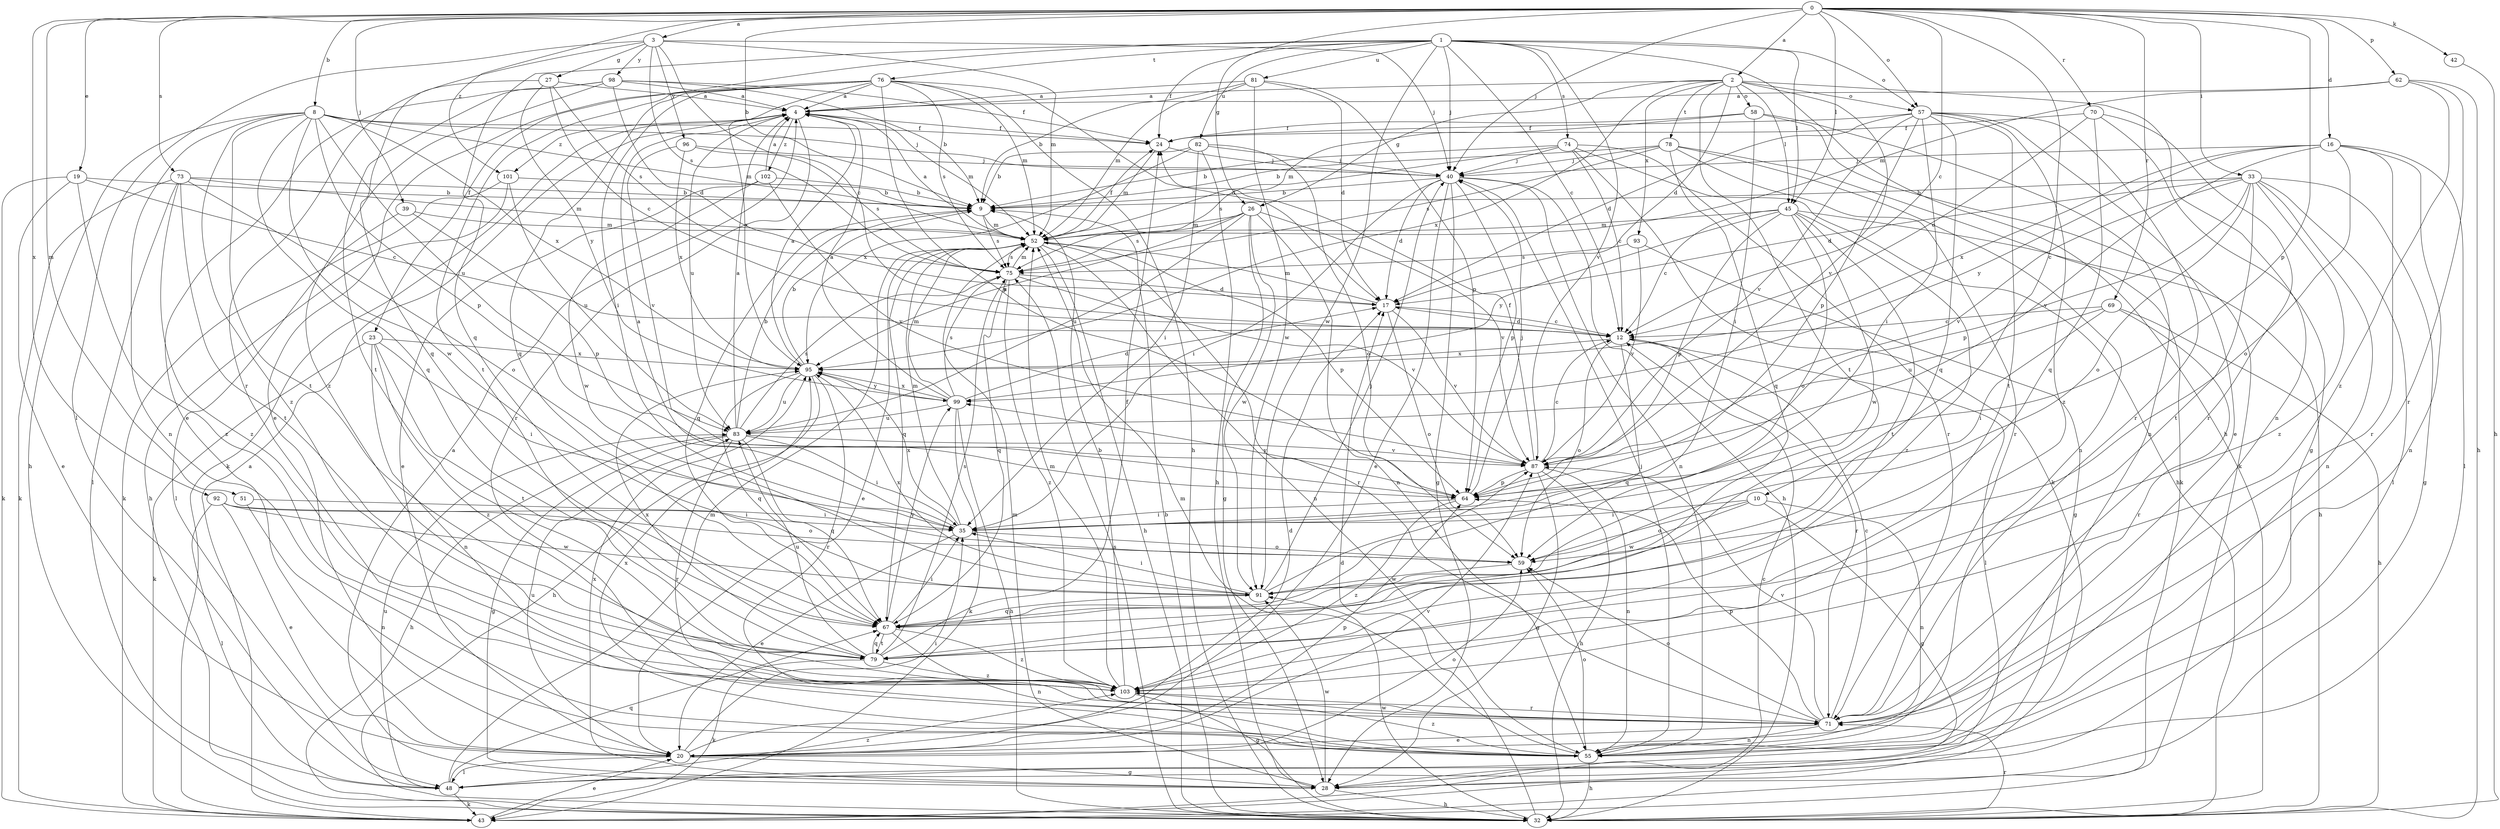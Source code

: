 strict digraph  {
0;
1;
2;
3;
4;
8;
9;
10;
12;
16;
17;
19;
20;
23;
24;
26;
27;
28;
32;
33;
35;
39;
40;
42;
43;
45;
48;
51;
52;
55;
57;
58;
59;
62;
64;
67;
69;
70;
71;
73;
74;
75;
76;
78;
79;
81;
82;
83;
87;
91;
92;
93;
95;
96;
98;
99;
101;
102;
103;
0 -> 2  [label=a];
0 -> 3  [label=a];
0 -> 8  [label=b];
0 -> 9  [label=b];
0 -> 10  [label=c];
0 -> 12  [label=c];
0 -> 16  [label=d];
0 -> 19  [label=e];
0 -> 26  [label=g];
0 -> 33  [label=i];
0 -> 39  [label=j];
0 -> 40  [label=j];
0 -> 42  [label=k];
0 -> 45  [label=l];
0 -> 51  [label=m];
0 -> 57  [label=o];
0 -> 62  [label=p];
0 -> 64  [label=p];
0 -> 69  [label=r];
0 -> 70  [label=r];
0 -> 73  [label=s];
0 -> 92  [label=x];
0 -> 101  [label=z];
1 -> 12  [label=c];
1 -> 23  [label=f];
1 -> 24  [label=f];
1 -> 32  [label=h];
1 -> 40  [label=j];
1 -> 45  [label=l];
1 -> 57  [label=o];
1 -> 67  [label=q];
1 -> 74  [label=s];
1 -> 76  [label=t];
1 -> 81  [label=u];
1 -> 82  [label=u];
1 -> 87  [label=v];
1 -> 91  [label=w];
2 -> 4  [label=a];
2 -> 17  [label=d];
2 -> 26  [label=g];
2 -> 45  [label=l];
2 -> 55  [label=n];
2 -> 57  [label=o];
2 -> 58  [label=o];
2 -> 78  [label=t];
2 -> 79  [label=t];
2 -> 87  [label=v];
2 -> 93  [label=x];
2 -> 95  [label=x];
3 -> 12  [label=c];
3 -> 27  [label=g];
3 -> 40  [label=j];
3 -> 48  [label=l];
3 -> 52  [label=m];
3 -> 71  [label=r];
3 -> 75  [label=s];
3 -> 96  [label=y];
3 -> 98  [label=y];
4 -> 24  [label=f];
4 -> 43  [label=k];
4 -> 52  [label=m];
4 -> 71  [label=r];
4 -> 83  [label=u];
4 -> 101  [label=z];
4 -> 102  [label=z];
8 -> 24  [label=f];
8 -> 32  [label=h];
8 -> 40  [label=j];
8 -> 52  [label=m];
8 -> 55  [label=n];
8 -> 64  [label=p];
8 -> 67  [label=q];
8 -> 79  [label=t];
8 -> 83  [label=u];
8 -> 91  [label=w];
8 -> 95  [label=x];
8 -> 103  [label=z];
9 -> 52  [label=m];
9 -> 67  [label=q];
9 -> 75  [label=s];
10 -> 28  [label=g];
10 -> 35  [label=i];
10 -> 55  [label=n];
10 -> 59  [label=o];
10 -> 91  [label=w];
12 -> 17  [label=d];
12 -> 48  [label=l];
12 -> 59  [label=o];
12 -> 67  [label=q];
12 -> 71  [label=r];
12 -> 95  [label=x];
16 -> 40  [label=j];
16 -> 48  [label=l];
16 -> 55  [label=n];
16 -> 59  [label=o];
16 -> 71  [label=r];
16 -> 87  [label=v];
16 -> 95  [label=x];
16 -> 99  [label=y];
17 -> 12  [label=c];
17 -> 52  [label=m];
17 -> 59  [label=o];
17 -> 87  [label=v];
19 -> 9  [label=b];
19 -> 12  [label=c];
19 -> 20  [label=e];
19 -> 43  [label=k];
19 -> 103  [label=z];
20 -> 17  [label=d];
20 -> 28  [label=g];
20 -> 35  [label=i];
20 -> 48  [label=l];
20 -> 59  [label=o];
20 -> 64  [label=p];
20 -> 83  [label=u];
20 -> 87  [label=v];
23 -> 35  [label=i];
23 -> 43  [label=k];
23 -> 55  [label=n];
23 -> 79  [label=t];
23 -> 95  [label=x];
23 -> 103  [label=z];
24 -> 40  [label=j];
24 -> 52  [label=m];
26 -> 28  [label=g];
26 -> 52  [label=m];
26 -> 55  [label=n];
26 -> 75  [label=s];
26 -> 83  [label=u];
26 -> 87  [label=v];
26 -> 91  [label=w];
26 -> 95  [label=x];
27 -> 4  [label=a];
27 -> 12  [label=c];
27 -> 67  [label=q];
27 -> 75  [label=s];
27 -> 99  [label=y];
28 -> 4  [label=a];
28 -> 32  [label=h];
28 -> 52  [label=m];
28 -> 91  [label=w];
28 -> 95  [label=x];
32 -> 9  [label=b];
32 -> 17  [label=d];
32 -> 71  [label=r];
32 -> 75  [label=s];
32 -> 91  [label=w];
33 -> 9  [label=b];
33 -> 17  [label=d];
33 -> 28  [label=g];
33 -> 48  [label=l];
33 -> 55  [label=n];
33 -> 59  [label=o];
33 -> 64  [label=p];
33 -> 79  [label=t];
33 -> 87  [label=v];
33 -> 103  [label=z];
35 -> 4  [label=a];
35 -> 20  [label=e];
35 -> 52  [label=m];
35 -> 59  [label=o];
35 -> 95  [label=x];
39 -> 48  [label=l];
39 -> 52  [label=m];
39 -> 64  [label=p];
40 -> 9  [label=b];
40 -> 17  [label=d];
40 -> 20  [label=e];
40 -> 28  [label=g];
40 -> 32  [label=h];
40 -> 35  [label=i];
40 -> 55  [label=n];
40 -> 64  [label=p];
42 -> 32  [label=h];
43 -> 4  [label=a];
43 -> 12  [label=c];
43 -> 20  [label=e];
45 -> 12  [label=c];
45 -> 32  [label=h];
45 -> 52  [label=m];
45 -> 59  [label=o];
45 -> 64  [label=p];
45 -> 79  [label=t];
45 -> 91  [label=w];
45 -> 99  [label=y];
45 -> 103  [label=z];
48 -> 43  [label=k];
48 -> 52  [label=m];
48 -> 67  [label=q];
48 -> 83  [label=u];
48 -> 103  [label=z];
51 -> 35  [label=i];
51 -> 55  [label=n];
52 -> 4  [label=a];
52 -> 20  [label=e];
52 -> 24  [label=f];
52 -> 32  [label=h];
52 -> 55  [label=n];
52 -> 64  [label=p];
52 -> 67  [label=q];
52 -> 71  [label=r];
52 -> 75  [label=s];
55 -> 32  [label=h];
55 -> 40  [label=j];
55 -> 52  [label=m];
55 -> 59  [label=o];
55 -> 95  [label=x];
55 -> 103  [label=z];
57 -> 17  [label=d];
57 -> 20  [label=e];
57 -> 24  [label=f];
57 -> 35  [label=i];
57 -> 64  [label=p];
57 -> 67  [label=q];
57 -> 71  [label=r];
57 -> 79  [label=t];
57 -> 87  [label=v];
57 -> 103  [label=z];
58 -> 24  [label=f];
58 -> 35  [label=i];
58 -> 43  [label=k];
58 -> 52  [label=m];
58 -> 55  [label=n];
59 -> 91  [label=w];
62 -> 4  [label=a];
62 -> 32  [label=h];
62 -> 52  [label=m];
62 -> 71  [label=r];
62 -> 103  [label=z];
64 -> 35  [label=i];
64 -> 40  [label=j];
64 -> 99  [label=y];
64 -> 103  [label=z];
67 -> 35  [label=i];
67 -> 55  [label=n];
67 -> 79  [label=t];
67 -> 99  [label=y];
67 -> 103  [label=z];
69 -> 12  [label=c];
69 -> 32  [label=h];
69 -> 35  [label=i];
69 -> 71  [label=r];
69 -> 83  [label=u];
70 -> 12  [label=c];
70 -> 24  [label=f];
70 -> 28  [label=g];
70 -> 67  [label=q];
70 -> 71  [label=r];
71 -> 12  [label=c];
71 -> 20  [label=e];
71 -> 55  [label=n];
71 -> 59  [label=o];
71 -> 64  [label=p];
71 -> 87  [label=v];
73 -> 9  [label=b];
73 -> 43  [label=k];
73 -> 48  [label=l];
73 -> 52  [label=m];
73 -> 59  [label=o];
73 -> 79  [label=t];
73 -> 103  [label=z];
74 -> 9  [label=b];
74 -> 12  [label=c];
74 -> 32  [label=h];
74 -> 40  [label=j];
74 -> 43  [label=k];
74 -> 71  [label=r];
74 -> 75  [label=s];
75 -> 17  [label=d];
75 -> 52  [label=m];
75 -> 67  [label=q];
75 -> 87  [label=v];
75 -> 103  [label=z];
76 -> 4  [label=a];
76 -> 17  [label=d];
76 -> 20  [label=e];
76 -> 32  [label=h];
76 -> 35  [label=i];
76 -> 52  [label=m];
76 -> 64  [label=p];
76 -> 67  [label=q];
76 -> 75  [label=s];
76 -> 79  [label=t];
76 -> 95  [label=x];
78 -> 9  [label=b];
78 -> 40  [label=j];
78 -> 43  [label=k];
78 -> 55  [label=n];
78 -> 67  [label=q];
78 -> 71  [label=r];
78 -> 75  [label=s];
79 -> 24  [label=f];
79 -> 43  [label=k];
79 -> 67  [label=q];
79 -> 75  [label=s];
79 -> 83  [label=u];
79 -> 95  [label=x];
79 -> 103  [label=z];
81 -> 4  [label=a];
81 -> 9  [label=b];
81 -> 17  [label=d];
81 -> 52  [label=m];
81 -> 64  [label=p];
81 -> 91  [label=w];
82 -> 9  [label=b];
82 -> 32  [label=h];
82 -> 35  [label=i];
82 -> 40  [label=j];
82 -> 59  [label=o];
82 -> 95  [label=x];
83 -> 4  [label=a];
83 -> 9  [label=b];
83 -> 28  [label=g];
83 -> 32  [label=h];
83 -> 35  [label=i];
83 -> 67  [label=q];
83 -> 71  [label=r];
83 -> 75  [label=s];
83 -> 87  [label=v];
87 -> 12  [label=c];
87 -> 24  [label=f];
87 -> 28  [label=g];
87 -> 32  [label=h];
87 -> 55  [label=n];
87 -> 64  [label=p];
91 -> 35  [label=i];
91 -> 40  [label=j];
91 -> 67  [label=q];
91 -> 87  [label=v];
91 -> 95  [label=x];
92 -> 20  [label=e];
92 -> 35  [label=i];
92 -> 48  [label=l];
92 -> 59  [label=o];
92 -> 91  [label=w];
93 -> 28  [label=g];
93 -> 75  [label=s];
93 -> 87  [label=v];
95 -> 4  [label=a];
95 -> 9  [label=b];
95 -> 32  [label=h];
95 -> 67  [label=q];
95 -> 71  [label=r];
95 -> 83  [label=u];
95 -> 99  [label=y];
96 -> 40  [label=j];
96 -> 75  [label=s];
96 -> 87  [label=v];
96 -> 95  [label=x];
98 -> 4  [label=a];
98 -> 9  [label=b];
98 -> 17  [label=d];
98 -> 20  [label=e];
98 -> 24  [label=f];
98 -> 79  [label=t];
98 -> 103  [label=z];
99 -> 4  [label=a];
99 -> 17  [label=d];
99 -> 32  [label=h];
99 -> 43  [label=k];
99 -> 52  [label=m];
99 -> 75  [label=s];
99 -> 83  [label=u];
99 -> 95  [label=x];
101 -> 9  [label=b];
101 -> 32  [label=h];
101 -> 43  [label=k];
101 -> 83  [label=u];
102 -> 4  [label=a];
102 -> 9  [label=b];
102 -> 20  [label=e];
102 -> 87  [label=v];
102 -> 91  [label=w];
103 -> 9  [label=b];
103 -> 28  [label=g];
103 -> 52  [label=m];
103 -> 71  [label=r];
}
